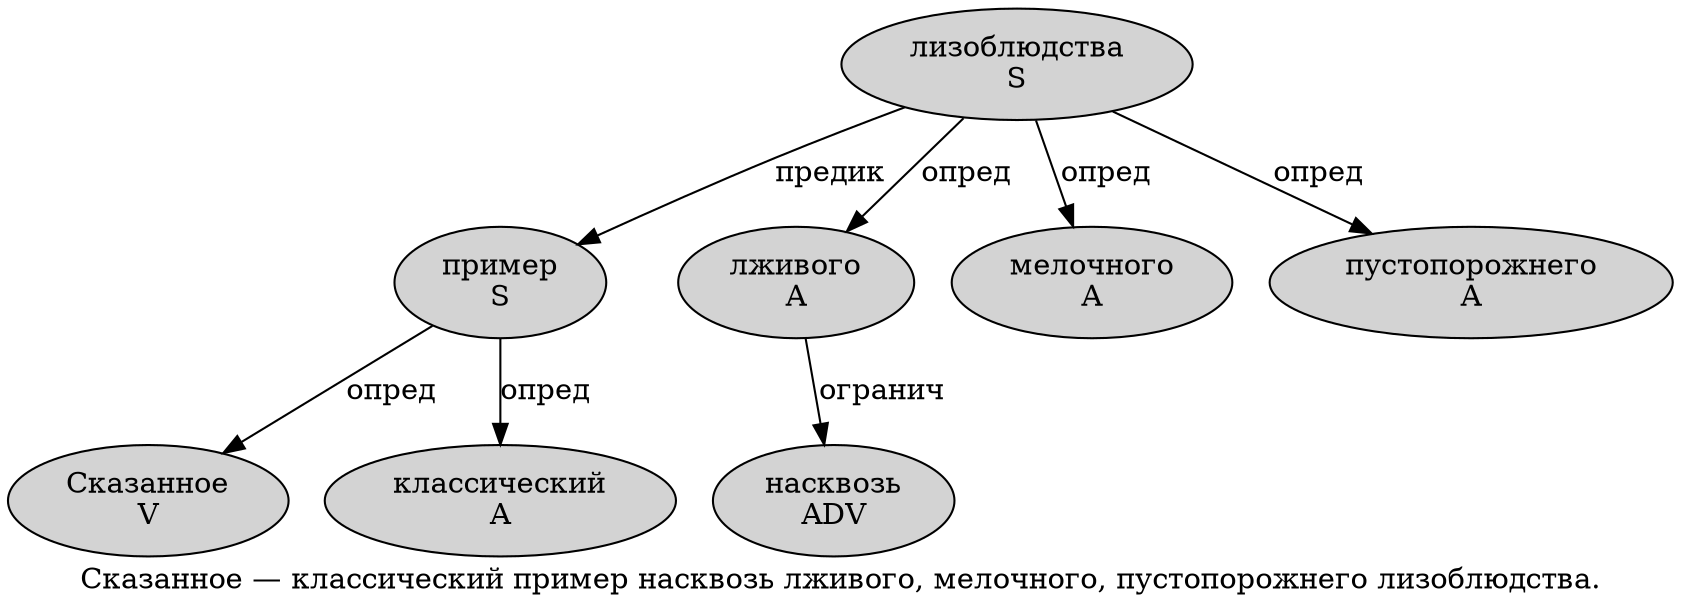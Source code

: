 digraph SENTENCE_2559 {
	graph [label="Сказанное — классический пример насквозь лживого, мелочного, пустопорожнего лизоблюдства."]
	node [style=filled]
		0 [label="Сказанное
V" color="" fillcolor=lightgray penwidth=1 shape=ellipse]
		2 [label="классический
A" color="" fillcolor=lightgray penwidth=1 shape=ellipse]
		3 [label="пример
S" color="" fillcolor=lightgray penwidth=1 shape=ellipse]
		4 [label="насквозь
ADV" color="" fillcolor=lightgray penwidth=1 shape=ellipse]
		5 [label="лживого
A" color="" fillcolor=lightgray penwidth=1 shape=ellipse]
		7 [label="мелочного
A" color="" fillcolor=lightgray penwidth=1 shape=ellipse]
		9 [label="пустопорожнего
A" color="" fillcolor=lightgray penwidth=1 shape=ellipse]
		10 [label="лизоблюдства
S" color="" fillcolor=lightgray penwidth=1 shape=ellipse]
			5 -> 4 [label="огранич"]
			3 -> 0 [label="опред"]
			3 -> 2 [label="опред"]
			10 -> 3 [label="предик"]
			10 -> 5 [label="опред"]
			10 -> 7 [label="опред"]
			10 -> 9 [label="опред"]
}
